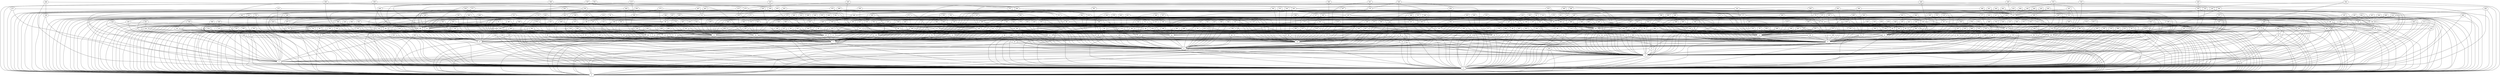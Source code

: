 /* Created by igraph 0.7.0 */
graph {
  0;
  1;
  2;
  3;
  4;
  5;
  6;
  7;
  8;
  9;
  10;
  11;
  12;
  13;
  14;
  15;
  16;
  17;
  18;
  19;
  20;
  21;
  22;
  23;
  24;
  25;
  26;
  27;
  28;
  29;
  30;
  31;
  32;
  33;
  34;
  35;
  36;
  37;
  38;
  39;
  40;
  41;
  42;
  43;
  44;
  45;
  46;
  47;
  48;
  49;
  50;
  51;
  52;
  53;
  54;
  55;
  56;
  57;
  58;
  59;
  60;
  61;
  62;
  63;
  64;
  65;
  66;
  67;
  68;
  69;
  70;
  71;
  72;
  73;
  74;
  75;
  76;
  77;
  78;
  79;
  80;
  81;
  82;
  83;
  84;
  85;
  86;
  87;
  88;
  89;
  90;
  91;
  92;
  93;
  94;
  95;
  96;
  97;
  98;
  99;
  100;
  101;
  102;
  103;
  104;
  105;
  106;
  107;
  108;
  109;
  110;
  111;
  112;
  113;
  114;
  115;
  116;
  117;
  118;
  119;
  120;
  121;
  122;
  123;
  124;
  125;
  126;
  127;
  128;
  129;
  130;
  131;
  132;
  133;
  134;
  135;
  136;
  137;
  138;
  139;
  140;
  141;
  142;
  143;
  144;
  145;
  146;
  147;
  148;
  149;
  150;
  151;
  152;
  153;
  154;
  155;
  156;
  157;
  158;
  159;
  160;
  161;
  162;
  163;
  164;
  165;
  166;
  167;
  168;
  169;
  170;
  171;
  172;
  173;
  174;
  175;
  176;
  177;
  178;
  179;
  180;
  181;
  182;
  183;
  184;
  185;
  186;
  187;
  188;
  189;
  190;
  191;
  192;
  193;
  194;
  195;
  196;
  197;
  198;
  199;
  200;
  201;
  202;
  203;
  204;
  205;
  206;
  207;
  208;
  209;
  210;
  211;
  212;
  213;
  214;
  215;
  216;
  217;
  218;
  219;
  220;
  221;
  222;
  223;
  224;
  225;
  226;
  227;
  228;
  229;
  230;
  231;
  232;
  233;
  234;
  235;
  236;
  237;
  238;
  239;
  240;
  241;
  242;
  243;
  244;
  245;
  246;
  247;
  248;
  249;
  250;
  251;
  252;
  253;
  254;
  255;
  256;
  257;
  258;
  259;
  260;
  261;
  262;
  263;
  264;
  265;
  266;
  267;
  268;
  269;
  270;
  271;
  272;
  273;
  274;
  275;
  276;
  277;
  278;
  279;
  280;
  281;
  282;
  283;
  284;
  285;
  286;
  287;
  288;
  289;
  290;
  291;
  292;
  293;
  294;
  295;
  296;
  297;
  298;
  299;
  300;
  301;
  302;
  303;
  304;
  305;
  306;
  307;
  308;
  309;
  310;
  311;
  312;
  313;
  314;
  315;
  316;
  317;
  318;
  319;
  320;
  321;
  322;
  323;
  324;
  325;
  326;
  327;
  328;
  329;
  330;
  331;
  332;
  333;
  334;
  335;
  336;
  337;
  338;
  339;
  340;
  341;
  342;
  343;
  344;
  345;
  346;
  347;
  348;
  349;
  350;
  351;
  352;
  353;
  354;
  355;
  356;
  357;
  358;
  359;
  360;
  361;
  362;
  363;
  364;
  365;
  366;
  367;
  368;
  369;
  370;
  371;
  372;
  373;
  374;
  375;
  376;
  377;
  378;
  379;
  380;
  381;
  382;
  383;
  384;
  385;
  386;
  387;
  388;
  389;
  390;
  391;
  392;
  393;
  394;
  395;
  396;
  397;
  398;
  399;
  400;
  401;
  402;
  403;
  404;
  405;
  406;
  407;
  408;
  409;
  410;
  411;
  412;
  413;
  414;
  415;
  416;
  417;
  418;
  419;
  420;
  421;
  422;
  423;
  424;
  425;
  426;
  427;
  428;
  429;
  430;
  431;
  432;
  433;
  434;
  435;
  436;
  437;
  438;
  439;
  440;
  441;
  442;
  443;
  444;
  445;
  446;
  447;
  448;
  449;
  450;
  451;
  452;
  453;
  454;
  455;
  456;
  457;
  458;
  459;
  460;
  461;
  462;
  463;
  464;
  465;
  466;
  467;
  468;
  469;
  470;
  471;
  472;
  473;
  474;
  475;
  476;
  477;
  478;
  479;
  480;
  481;
  482;
  483;
  484;
  485;
  486;
  487;
  488;
  489;
  490;
  491;
  492;
  493;
  494;
  495;
  496;
  497;
  498;
  499;

  1 -- 0;
  2 -- 0;
  3 -- 0;
  4 -- 0;
  5 -- 0;
  7 -- 0;
  9 -- 0;
  10 -- 0;
  12 -- 0;
  14 -- 0;
  15 -- 0;
  17 -- 0;
  19 -- 0;
  20 -- 0;
  21 -- 0;
  22 -- 0;
  24 -- 0;
  25 -- 0;
  26 -- 0;
  29 -- 0;
  30 -- 0;
  31 -- 0;
  34 -- 0;
  36 -- 0;
  37 -- 0;
  38 -- 0;
  41 -- 0;
  42 -- 0;
  43 -- 0;
  46 -- 0;
  48 -- 0;
  50 -- 0;
  52 -- 0;
  54 -- 0;
  55 -- 0;
  56 -- 0;
  60 -- 0;
  62 -- 0;
  64 -- 0;
  65 -- 0;
  69 -- 0;
  70 -- 0;
  75 -- 0;
  77 -- 0;
  78 -- 0;
  81 -- 0;
  83 -- 0;
  85 -- 0;
  89 -- 0;
  93 -- 0;
  95 -- 0;
  97 -- 0;
  98 -- 0;
  110 -- 0;
  111 -- 0;
  117 -- 0;
  118 -- 0;
  122 -- 0;
  124 -- 0;
  125 -- 0;
  126 -- 0;
  132 -- 0;
  133 -- 0;
  134 -- 0;
  139 -- 0;
  143 -- 0;
  149 -- 0;
  160 -- 0;
  161 -- 0;
  164 -- 0;
  166 -- 0;
  168 -- 0;
  172 -- 0;
  173 -- 0;
  174 -- 0;
  176 -- 0;
  178 -- 0;
  180 -- 0;
  184 -- 0;
  185 -- 0;
  191 -- 0;
  194 -- 0;
  195 -- 0;
  199 -- 0;
  203 -- 0;
  208 -- 0;
  210 -- 0;
  211 -- 0;
  214 -- 0;
  224 -- 0;
  226 -- 0;
  229 -- 0;
  232 -- 0;
  234 -- 0;
  235 -- 0;
  241 -- 0;
  245 -- 0;
  251 -- 0;
  258 -- 0;
  259 -- 0;
  264 -- 0;
  267 -- 0;
  268 -- 0;
  275 -- 0;
  281 -- 0;
  282 -- 0;
  283 -- 0;
  284 -- 0;
  286 -- 0;
  287 -- 0;
  294 -- 0;
  297 -- 0;
  304 -- 0;
  306 -- 0;
  307 -- 0;
  309 -- 0;
  313 -- 0;
  315 -- 0;
  319 -- 0;
  323 -- 0;
  334 -- 0;
  344 -- 0;
  346 -- 0;
  351 -- 0;
  356 -- 0;
  361 -- 0;
  364 -- 0;
  369 -- 0;
  375 -- 0;
  376 -- 0;
  381 -- 0;
  384 -- 0;
  388 -- 0;
  395 -- 0;
  399 -- 0;
  402 -- 0;
  403 -- 0;
  411 -- 0;
  412 -- 0;
  420 -- 0;
  421 -- 0;
  423 -- 0;
  428 -- 0;
  429 -- 0;
  438 -- 0;
  439 -- 0;
  445 -- 0;
  448 -- 0;
  449 -- 0;
  452 -- 0;
  469 -- 0;
  472 -- 0;
  477 -- 0;
  481 -- 0;
  485 -- 0;
  496 -- 0;
  499 -- 0;
  2 -- 1;
  3 -- 1;
  4 -- 1;
  5 -- 1;
  6 -- 1;
  7 -- 1;
  8 -- 1;
  10 -- 1;
  12 -- 1;
  13 -- 1;
  16 -- 1;
  17 -- 1;
  19 -- 1;
  21 -- 1;
  22 -- 1;
  24 -- 1;
  27 -- 1;
  28 -- 1;
  30 -- 1;
  32 -- 1;
  37 -- 1;
  39 -- 1;
  40 -- 1;
  44 -- 1;
  48 -- 1;
  49 -- 1;
  51 -- 1;
  58 -- 1;
  59 -- 1;
  61 -- 1;
  62 -- 1;
  65 -- 1;
  66 -- 1;
  70 -- 1;
  71 -- 1;
  73 -- 1;
  75 -- 1;
  77 -- 1;
  78 -- 1;
  79 -- 1;
  80 -- 1;
  85 -- 1;
  86 -- 1;
  87 -- 1;
  89 -- 1;
  90 -- 1;
  91 -- 1;
  98 -- 1;
  100 -- 1;
  101 -- 1;
  105 -- 1;
  107 -- 1;
  109 -- 1;
  114 -- 1;
  115 -- 1;
  119 -- 1;
  123 -- 1;
  126 -- 1;
  130 -- 1;
  136 -- 1;
  142 -- 1;
  150 -- 1;
  152 -- 1;
  153 -- 1;
  161 -- 1;
  165 -- 1;
  174 -- 1;
  176 -- 1;
  179 -- 1;
  181 -- 1;
  182 -- 1;
  184 -- 1;
  187 -- 1;
  189 -- 1;
  190 -- 1;
  191 -- 1;
  195 -- 1;
  198 -- 1;
  199 -- 1;
  200 -- 1;
  201 -- 1;
  202 -- 1;
  212 -- 1;
  213 -- 1;
  218 -- 1;
  220 -- 1;
  221 -- 1;
  224 -- 1;
  231 -- 1;
  232 -- 1;
  239 -- 1;
  241 -- 1;
  242 -- 1;
  248 -- 1;
  252 -- 1;
  254 -- 1;
  257 -- 1;
  260 -- 1;
  262 -- 1;
  264 -- 1;
  265 -- 1;
  266 -- 1;
  273 -- 1;
  276 -- 1;
  277 -- 1;
  285 -- 1;
  287 -- 1;
  289 -- 1;
  290 -- 1;
  296 -- 1;
  299 -- 1;
  301 -- 1;
  305 -- 1;
  313 -- 1;
  314 -- 1;
  315 -- 1;
  319 -- 1;
  325 -- 1;
  326 -- 1;
  329 -- 1;
  330 -- 1;
  331 -- 1;
  334 -- 1;
  340 -- 1;
  342 -- 1;
  350 -- 1;
  351 -- 1;
  355 -- 1;
  358 -- 1;
  363 -- 1;
  365 -- 1;
  366 -- 1;
  367 -- 1;
  370 -- 1;
  379 -- 1;
  380 -- 1;
  383 -- 1;
  392 -- 1;
  415 -- 1;
  418 -- 1;
  422 -- 1;
  423 -- 1;
  426 -- 1;
  431 -- 1;
  436 -- 1;
  440 -- 1;
  443 -- 1;
  449 -- 1;
  450 -- 1;
  451 -- 1;
  452 -- 1;
  461 -- 1;
  467 -- 1;
  484 -- 1;
  485 -- 1;
  487 -- 1;
  488 -- 1;
  490 -- 1;
  497 -- 1;
  499 -- 1;
  3 -- 2;
  47 -- 2;
  73 -- 2;
  76 -- 2;
  158 -- 2;
  185 -- 2;
  206 -- 2;
  218 -- 2;
  226 -- 2;
  254 -- 2;
  280 -- 2;
  290 -- 2;
  318 -- 2;
  324 -- 2;
  341 -- 2;
  343 -- 2;
  421 -- 2;
  431 -- 2;
  443 -- 2;
  457 -- 2;
  468 -- 2;
  477 -- 2;
  4 -- 3;
  5 -- 3;
  6 -- 3;
  11 -- 3;
  13 -- 3;
  17 -- 3;
  19 -- 3;
  20 -- 3;
  23 -- 3;
  25 -- 3;
  31 -- 3;
  32 -- 3;
  38 -- 3;
  40 -- 3;
  47 -- 3;
  51 -- 3;
  68 -- 3;
  93 -- 3;
  95 -- 3;
  105 -- 3;
  110 -- 3;
  112 -- 3;
  115 -- 3;
  120 -- 3;
  128 -- 3;
  133 -- 3;
  137 -- 3;
  150 -- 3;
  175 -- 3;
  182 -- 3;
  189 -- 3;
  190 -- 3;
  196 -- 3;
  206 -- 3;
  213 -- 3;
  215 -- 3;
  223 -- 3;
  235 -- 3;
  238 -- 3;
  241 -- 3;
  252 -- 3;
  253 -- 3;
  255 -- 3;
  270 -- 3;
  279 -- 3;
  300 -- 3;
  305 -- 3;
  308 -- 3;
  310 -- 3;
  316 -- 3;
  325 -- 3;
  326 -- 3;
  331 -- 3;
  347 -- 3;
  358 -- 3;
  360 -- 3;
  364 -- 3;
  376 -- 3;
  383 -- 3;
  405 -- 3;
  425 -- 3;
  434 -- 3;
  435 -- 3;
  436 -- 3;
  441 -- 3;
  442 -- 3;
  453 -- 3;
  456 -- 3;
  457 -- 3;
  459 -- 3;
  475 -- 3;
  483 -- 3;
  492 -- 3;
  6 -- 4;
  7 -- 4;
  10 -- 4;
  15 -- 4;
  20 -- 4;
  26 -- 4;
  27 -- 4;
  28 -- 4;
  36 -- 4;
  42 -- 4;
  44 -- 4;
  49 -- 4;
  50 -- 4;
  51 -- 4;
  52 -- 4;
  53 -- 4;
  56 -- 4;
  64 -- 4;
  76 -- 4;
  83 -- 4;
  86 -- 4;
  87 -- 4;
  88 -- 4;
  90 -- 4;
  91 -- 4;
  99 -- 4;
  116 -- 4;
  128 -- 4;
  135 -- 4;
  138 -- 4;
  139 -- 4;
  141 -- 4;
  151 -- 4;
  154 -- 4;
  164 -- 4;
  166 -- 4;
  193 -- 4;
  207 -- 4;
  214 -- 4;
  225 -- 4;
  233 -- 4;
  240 -- 4;
  247 -- 4;
  259 -- 4;
  266 -- 4;
  272 -- 4;
  275 -- 4;
  278 -- 4;
  291 -- 4;
  300 -- 4;
  342 -- 4;
  368 -- 4;
  385 -- 4;
  391 -- 4;
  392 -- 4;
  402 -- 4;
  403 -- 4;
  404 -- 4;
  417 -- 4;
  422 -- 4;
  424 -- 4;
  426 -- 4;
  433 -- 4;
  460 -- 4;
  470 -- 4;
  472 -- 4;
  473 -- 4;
  475 -- 4;
  74 -- 5;
  386 -- 5;
  461 -- 5;
  8 -- 6;
  9 -- 6;
  11 -- 6;
  14 -- 6;
  16 -- 6;
  18 -- 6;
  28 -- 6;
  29 -- 6;
  41 -- 6;
  42 -- 6;
  44 -- 6;
  47 -- 6;
  53 -- 6;
  56 -- 6;
  64 -- 6;
  73 -- 6;
  77 -- 6;
  81 -- 6;
  82 -- 6;
  87 -- 6;
  93 -- 6;
  113 -- 6;
  114 -- 6;
  120 -- 6;
  123 -- 6;
  124 -- 6;
  128 -- 6;
  134 -- 6;
  135 -- 6;
  136 -- 6;
  138 -- 6;
  147 -- 6;
  149 -- 6;
  151 -- 6;
  157 -- 6;
  165 -- 6;
  172 -- 6;
  174 -- 6;
  181 -- 6;
  194 -- 6;
  197 -- 6;
  198 -- 6;
  204 -- 6;
  210 -- 6;
  211 -- 6;
  214 -- 6;
  217 -- 6;
  244 -- 6;
  278 -- 6;
  290 -- 6;
  293 -- 6;
  294 -- 6;
  309 -- 6;
  317 -- 6;
  318 -- 6;
  321 -- 6;
  339 -- 6;
  340 -- 6;
  351 -- 6;
  372 -- 6;
  377 -- 6;
  378 -- 6;
  383 -- 6;
  387 -- 6;
  389 -- 6;
  400 -- 6;
  404 -- 6;
  408 -- 6;
  409 -- 6;
  427 -- 6;
  435 -- 6;
  437 -- 6;
  439 -- 6;
  460 -- 6;
  467 -- 6;
  468 -- 6;
  479 -- 6;
  495 -- 6;
  8 -- 7;
  9 -- 7;
  11 -- 7;
  13 -- 7;
  15 -- 7;
  23 -- 7;
  24 -- 7;
  25 -- 7;
  29 -- 7;
  31 -- 7;
  33 -- 7;
  36 -- 7;
  39 -- 7;
  40 -- 7;
  45 -- 7;
  49 -- 7;
  52 -- 7;
  55 -- 7;
  57 -- 7;
  58 -- 7;
  59 -- 7;
  61 -- 7;
  63 -- 7;
  66 -- 7;
  74 -- 7;
  76 -- 7;
  79 -- 7;
  80 -- 7;
  82 -- 7;
  91 -- 7;
  92 -- 7;
  94 -- 7;
  101 -- 7;
  102 -- 7;
  107 -- 7;
  115 -- 7;
  131 -- 7;
  133 -- 7;
  136 -- 7;
  144 -- 7;
  146 -- 7;
  148 -- 7;
  149 -- 7;
  153 -- 7;
  155 -- 7;
  170 -- 7;
  178 -- 7;
  192 -- 7;
  200 -- 7;
  205 -- 7;
  206 -- 7;
  212 -- 7;
  219 -- 7;
  222 -- 7;
  226 -- 7;
  227 -- 7;
  228 -- 7;
  240 -- 7;
  262 -- 7;
  269 -- 7;
  274 -- 7;
  295 -- 7;
  301 -- 7;
  320 -- 7;
  321 -- 7;
  330 -- 7;
  333 -- 7;
  336 -- 7;
  337 -- 7;
  357 -- 7;
  359 -- 7;
  360 -- 7;
  361 -- 7;
  370 -- 7;
  371 -- 7;
  376 -- 7;
  381 -- 7;
  386 -- 7;
  387 -- 7;
  389 -- 7;
  394 -- 7;
  430 -- 7;
  431 -- 7;
  448 -- 7;
  454 -- 7;
  462 -- 7;
  483 -- 7;
  484 -- 7;
  18 -- 8;
  34 -- 8;
  35 -- 8;
  50 -- 8;
  75 -- 8;
  83 -- 8;
  95 -- 8;
  110 -- 8;
  120 -- 8;
  148 -- 8;
  162 -- 8;
  170 -- 8;
  239 -- 8;
  255 -- 8;
  282 -- 8;
  324 -- 8;
  333 -- 8;
  349 -- 8;
  360 -- 8;
  476 -- 8;
  479 -- 8;
  497 -- 8;
  498 -- 8;
  60 -- 9;
  78 -- 9;
  209 -- 9;
  380 -- 9;
  12 -- 10;
  14 -- 10;
  26 -- 10;
  27 -- 10;
  30 -- 10;
  33 -- 10;
  35 -- 10;
  37 -- 10;
  38 -- 10;
  81 -- 10;
  82 -- 10;
  112 -- 10;
  122 -- 10;
  137 -- 10;
  140 -- 10;
  159 -- 10;
  163 -- 10;
  173 -- 10;
  204 -- 10;
  207 -- 10;
  216 -- 10;
  219 -- 10;
  244 -- 10;
  261 -- 10;
  267 -- 10;
  298 -- 10;
  309 -- 10;
  310 -- 10;
  312 -- 10;
  338 -- 10;
  346 -- 10;
  354 -- 10;
  357 -- 10;
  401 -- 10;
  413 -- 10;
  432 -- 10;
  444 -- 10;
  451 -- 10;
  466 -- 10;
  474 -- 10;
  480 -- 10;
  486 -- 10;
  45 -- 11;
  96 -- 11;
  119 -- 11;
  135 -- 11;
  144 -- 11;
  219 -- 11;
  233 -- 11;
  418 -- 11;
  106 -- 12;
  137 -- 12;
  237 -- 12;
  337 -- 12;
  374 -- 12;
  394 -- 12;
  66 -- 13;
  103 -- 13;
  112 -- 13;
  186 -- 13;
  283 -- 13;
  16 -- 14;
  22 -- 14;
  35 -- 14;
  39 -- 14;
  57 -- 14;
  62 -- 14;
  85 -- 14;
  114 -- 14;
  146 -- 14;
  153 -- 14;
  171 -- 14;
  189 -- 14;
  207 -- 14;
  227 -- 14;
  245 -- 14;
  251 -- 14;
  277 -- 14;
  280 -- 14;
  284 -- 14;
  302 -- 14;
  333 -- 14;
  335 -- 14;
  350 -- 14;
  353 -- 14;
  363 -- 14;
  397 -- 14;
  417 -- 14;
  463 -- 14;
  488 -- 14;
  493 -- 14;
  18 -- 15;
  21 -- 15;
  96 -- 15;
  102 -- 15;
  104 -- 15;
  127 -- 15;
  141 -- 15;
  169 -- 15;
  180 -- 15;
  205 -- 15;
  217 -- 15;
  232 -- 15;
  235 -- 15;
  236 -- 15;
  250 -- 15;
  258 -- 15;
  282 -- 15;
  297 -- 15;
  312 -- 15;
  367 -- 15;
  373 -- 15;
  435 -- 15;
  450 -- 15;
  471 -- 15;
  498 -- 15;
  89 -- 16;
  152 -- 16;
  177 -- 16;
  230 -- 16;
  274 -- 16;
  346 -- 16;
  349 -- 16;
  372 -- 16;
  378 -- 16;
  385 -- 16;
  23 -- 17;
  33 -- 17;
  45 -- 17;
  57 -- 17;
  60 -- 17;
  113 -- 17;
  132 -- 17;
  138 -- 17;
  142 -- 17;
  143 -- 17;
  152 -- 17;
  155 -- 17;
  173 -- 17;
  183 -- 17;
  228 -- 17;
  229 -- 17;
  234 -- 17;
  268 -- 17;
  272 -- 17;
  302 -- 17;
  304 -- 17;
  305 -- 17;
  316 -- 17;
  336 -- 17;
  338 -- 17;
  366 -- 17;
  406 -- 17;
  422 -- 17;
  423 -- 17;
  454 -- 17;
  474 -- 17;
  490 -- 17;
  54 -- 18;
  67 -- 18;
  72 -- 18;
  118 -- 18;
  157 -- 18;
  186 -- 18;
  200 -- 18;
  220 -- 18;
  377 -- 18;
  421 -- 18;
  447 -- 18;
  489 -- 18;
  74 -- 19;
  283 -- 19;
  295 -- 19;
  308 -- 19;
  476 -- 19;
  142 -- 20;
  168 -- 20;
  193 -- 20;
  34 -- 21;
  72 -- 21;
  96 -- 21;
  185 -- 21;
  202 -- 21;
  271 -- 21;
  287 -- 21;
  348 -- 21;
  369 -- 21;
  371 -- 21;
  378 -- 21;
  396 -- 21;
  419 -- 21;
  437 -- 21;
  445 -- 21;
  451 -- 21;
  489 -- 21;
  54 -- 22;
  71 -- 22;
  130 -- 22;
  159 -- 22;
  265 -- 22;
  446 -- 22;
  92 -- 23;
  121 -- 23;
  132 -- 23;
  141 -- 23;
  276 -- 23;
  285 -- 23;
  320 -- 23;
  400 -- 23;
  63 -- 24;
  65 -- 24;
  97 -- 24;
  117 -- 24;
  150 -- 24;
  158 -- 24;
  178 -- 24;
  192 -- 24;
  246 -- 24;
  260 -- 24;
  271 -- 24;
  289 -- 24;
  291 -- 24;
  344 -- 24;
  345 -- 24;
  452 -- 24;
  458 -- 24;
  493 -- 24;
  497 -- 24;
  53 -- 25;
  63 -- 25;
  98 -- 25;
  140 -- 25;
  157 -- 25;
  167 -- 25;
  168 -- 25;
  172 -- 25;
  237 -- 25;
  347 -- 25;
  399 -- 25;
  429 -- 25;
  450 -- 25;
  46 -- 26;
  69 -- 26;
  145 -- 26;
  156 -- 26;
  362 -- 26;
  72 -- 27;
  80 -- 27;
  106 -- 27;
  113 -- 27;
  134 -- 27;
  160 -- 27;
  221 -- 27;
  224 -- 27;
  427 -- 27;
  471 -- 27;
  107 -- 28;
  314 -- 28;
  381 -- 28;
  32 -- 29;
  67 -- 29;
  99 -- 29;
  108 -- 29;
  143 -- 29;
  191 -- 29;
  197 -- 29;
  230 -- 29;
  271 -- 29;
  316 -- 29;
  322 -- 29;
  326 -- 29;
  332 -- 29;
  71 -- 31;
  86 -- 31;
  100 -- 31;
  104 -- 31;
  197 -- 31;
  353 -- 31;
  447 -- 31;
  481 -- 31;
  58 -- 32;
  61 -- 32;
  88 -- 32;
  102 -- 32;
  118 -- 32;
  166 -- 32;
  209 -- 32;
  231 -- 32;
  243 -- 32;
  246 -- 32;
  256 -- 32;
  259 -- 32;
  327 -- 32;
  358 -- 32;
  441 -- 32;
  496 -- 32;
  84 -- 33;
  104 -- 33;
  121 -- 33;
  162 -- 33;
  349 -- 33;
  350 -- 33;
  458 -- 33;
  119 -- 34;
  195 -- 34;
  379 -- 34;
  48 -- 36;
  70 -- 36;
  88 -- 36;
  94 -- 36;
  126 -- 36;
  154 -- 36;
  169 -- 36;
  198 -- 36;
  234 -- 36;
  335 -- 36;
  339 -- 36;
  373 -- 36;
  411 -- 36;
  413 -- 36;
  491 -- 36;
  492 -- 36;
  155 -- 37;
  160 -- 37;
  161 -- 37;
  163 -- 37;
  323 -- 37;
  343 -- 37;
  416 -- 37;
  43 -- 38;
  111 -- 38;
  140 -- 38;
  154 -- 38;
  162 -- 38;
  210 -- 38;
  242 -- 38;
  306 -- 38;
  397 -- 38;
  399 -- 38;
  400 -- 38;
  408 -- 38;
  411 -- 38;
  442 -- 38;
  461 -- 38;
  41 -- 39;
  100 -- 39;
  103 -- 39;
  394 -- 39;
  236 -- 40;
  488 -- 40;
  79 -- 41;
  84 -- 41;
  97 -- 41;
  177 -- 41;
  386 -- 41;
  406 -- 41;
  43 -- 42;
  46 -- 42;
  90 -- 42;
  94 -- 42;
  158 -- 42;
  169 -- 42;
  175 -- 42;
  233 -- 42;
  256 -- 42;
  273 -- 42;
  414 -- 42;
  455 -- 42;
  458 -- 42;
  491 -- 42;
  417 -- 43;
  273 -- 44;
  424 -- 44;
  426 -- 45;
  239 -- 46;
  330 -- 46;
  427 -- 47;
  99 -- 48;
  269 -- 50;
  55 -- 51;
  59 -- 51;
  145 -- 51;
  267 -- 51;
  319 -- 51;
  345 -- 51;
  362 -- 51;
  487 -- 51;
  109 -- 52;
  116 -- 52;
  148 -- 52;
  167 -- 52;
  183 -- 52;
  203 -- 52;
  307 -- 52;
  353 -- 52;
  464 -- 52;
  466 -- 52;
  495 -- 52;
  68 -- 55;
  292 -- 55;
  311 -- 55;
  253 -- 56;
  69 -- 57;
  464 -- 57;
  109 -- 58;
  165 -- 58;
  188 -- 58;
  196 -- 58;
  199 -- 58;
  213 -- 58;
  221 -- 58;
  223 -- 58;
  255 -- 58;
  311 -- 58;
  410 -- 58;
  433 -- 58;
  481 -- 58;
  487 -- 58;
  131 -- 59;
  301 -- 59;
  362 -- 59;
  68 -- 60;
  248 -- 60;
  388 -- 60;
  413 -- 60;
  424 -- 60;
  322 -- 62;
  179 -- 64;
  216 -- 64;
  444 -- 64;
  67 -- 65;
  108 -- 65;
  121 -- 65;
  123 -- 65;
  179 -- 65;
  192 -- 65;
  223 -- 65;
  229 -- 65;
  257 -- 65;
  298 -- 65;
  300 -- 65;
  311 -- 65;
  314 -- 65;
  342 -- 65;
  379 -- 65;
  382 -- 65;
  425 -- 65;
  443 -- 65;
  446 -- 65;
  464 -- 65;
  139 -- 66;
  183 -- 66;
  277 -- 66;
  448 -- 68;
  103 -- 69;
  278 -- 69;
  129 -- 70;
  257 -- 70;
  302 -- 70;
  408 -- 70;
  414 -- 70;
  84 -- 71;
  92 -- 71;
  145 -- 71;
  108 -- 73;
  144 -- 73;
  201 -- 73;
  304 -- 73;
  372 -- 73;
  390 -- 73;
  410 -- 73;
  465 -- 73;
  491 -- 73;
  125 -- 74;
  250 -- 74;
  269 -- 74;
  265 -- 75;
  437 -- 75;
  111 -- 76;
  117 -- 76;
  130 -- 76;
  181 -- 76;
  209 -- 76;
  212 -- 76;
  258 -- 76;
  395 -- 76;
  405 -- 76;
  407 -- 76;
  420 -- 77;
  116 -- 78;
  293 -- 79;
  122 -- 80;
  243 -- 80;
  263 -- 80;
  320 -- 80;
  407 -- 81;
  127 -- 82;
  263 -- 82;
  380 -- 82;
  106 -- 83;
  190 -- 83;
  250 -- 83;
  280 -- 83;
  401 -- 83;
  412 -- 83;
  127 -- 85;
  230 -- 85;
  356 -- 85;
  404 -- 85;
  180 -- 86;
  324 -- 86;
  335 -- 86;
  182 -- 87;
  204 -- 87;
  151 -- 88;
  396 -- 88;
  453 -- 88;
  147 -- 89;
  288 -- 89;
  187 -- 90;
  462 -- 90;
  341 -- 91;
  251 -- 93;
  343 -- 93;
  125 -- 94;
  196 -- 94;
  318 -- 94;
  415 -- 94;
  176 -- 96;
  216 -- 96;
  322 -- 96;
  396 -- 96;
  457 -- 96;
  238 -- 98;
  303 -- 98;
  347 -- 98;
  312 -- 99;
  332 -- 99;
  493 -- 99;
  101 -- 100;
  249 -- 100;
  260 -- 100;
  261 -- 100;
  337 -- 100;
  105 -- 104;
  146 -- 104;
  270 -- 104;
  328 -- 104;
  375 -- 104;
  416 -- 104;
  147 -- 106;
  328 -- 106;
  357 -- 106;
  466 -- 106;
  313 -- 107;
  317 -- 108;
  275 -- 109;
  363 -- 109;
  415 -- 109;
  129 -- 111;
  186 -- 111;
  208 -- 111;
  253 -- 111;
  292 -- 111;
  297 -- 111;
  355 -- 111;
  129 -- 112;
  310 -- 112;
  249 -- 113;
  329 -- 113;
  384 -- 113;
  432 -- 113;
  164 -- 114;
  240 -- 114;
  432 -- 114;
  124 -- 115;
  163 -- 115;
  167 -- 115;
  202 -- 115;
  218 -- 115;
  225 -- 115;
  237 -- 115;
  289 -- 115;
  359 -- 115;
  374 -- 115;
  440 -- 115;
  159 -- 116;
  332 -- 116;
  471 -- 116;
  205 -- 118;
  243 -- 118;
  293 -- 118;
  439 -- 118;
  494 -- 118;
  414 -- 121;
  236 -- 124;
  131 -- 127;
  156 -- 129;
  171 -- 130;
  222 -- 130;
  228 -- 130;
  256 -- 130;
  262 -- 130;
  279 -- 130;
  323 -- 130;
  327 -- 130;
  344 -- 130;
  361 -- 130;
  367 -- 130;
  418 -- 130;
  469 -- 130;
  499 -- 130;
  156 -- 132;
  171 -- 132;
  184 -- 132;
  354 -- 132;
  203 -- 133;
  242 -- 133;
  465 -- 133;
  175 -- 137;
  288 -- 137;
  331 -- 139;
  392 -- 139;
  442 -- 140;
  374 -- 141;
  388 -- 143;
  482 -- 143;
  272 -- 144;
  274 -- 144;
  285 -- 144;
  348 -- 144;
  430 -- 144;
  447 -- 144;
  469 -- 144;
  475 -- 144;
  494 -- 144;
  170 -- 145;
  474 -- 145;
  298 -- 146;
  188 -- 147;
  220 -- 147;
  222 -- 147;
  244 -- 147;
  248 -- 147;
  263 -- 147;
  266 -- 147;
  306 -- 147;
  368 -- 147;
  390 -- 147;
  391 -- 147;
  393 -- 147;
  409 -- 147;
  446 -- 147;
  484 -- 147;
  492 -- 147;
  231 -- 148;
  291 -- 148;
  384 -- 148;
  334 -- 149;
  470 -- 149;
  225 -- 150;
  429 -- 151;
  472 -- 151;
  365 -- 152;
  252 -- 153;
  496 -- 153;
  208 -- 154;
  215 -- 154;
  254 -- 154;
  385 -- 154;
  281 -- 155;
  211 -- 158;
  390 -- 158;
  187 -- 162;
  193 -- 162;
  401 -- 162;
  389 -- 168;
  436 -- 168;
  352 -- 169;
  449 -- 169;
  473 -- 169;
  479 -- 169;
  261 -- 170;
  345 -- 170;
  238 -- 171;
  247 -- 171;
  276 -- 171;
  177 -- 172;
  188 -- 172;
  264 -- 172;
  405 -- 172;
  215 -- 173;
  245 -- 173;
  246 -- 175;
  194 -- 178;
  299 -- 178;
  356 -- 179;
  365 -- 181;
  227 -- 182;
  268 -- 185;
  201 -- 186;
  270 -- 186;
  279 -- 186;
  303 -- 186;
  341 -- 186;
  453 -- 186;
  303 -- 187;
  340 -- 188;
  217 -- 190;
  249 -- 192;
  434 -- 194;
  455 -- 197;
  352 -- 198;
  377 -- 198;
  296 -- 199;
  247 -- 208;
  445 -- 208;
  410 -- 209;
  486 -- 209;
  355 -- 211;
  416 -- 211;
  480 -- 212;
  294 -- 216;
  370 -- 216;
  329 -- 218;
  366 -- 218;
  476 -- 218;
  281 -- 224;
  339 -- 224;
  420 -- 224;
  470 -- 224;
  402 -- 231;
  468 -- 231;
  327 -- 232;
  328 -- 236;
  359 -- 236;
  364 -- 238;
  480 -- 238;
  375 -- 240;
  286 -- 242;
  321 -- 242;
  336 -- 242;
  382 -- 242;
  478 -- 242;
  482 -- 242;
  288 -- 243;
  433 -- 243;
  495 -- 243;
  382 -- 244;
  428 -- 244;
  371 -- 246;
  398 -- 248;
  397 -- 251;
  284 -- 252;
  456 -- 252;
  325 -- 256;
  286 -- 257;
  462 -- 257;
  292 -- 258;
  460 -- 258;
  409 -- 263;
  419 -- 263;
  317 -- 267;
  308 -- 268;
  455 -- 268;
  338 -- 271;
  434 -- 273;
  299 -- 274;
  295 -- 275;
  490 -- 275;
  296 -- 276;
  407 -- 287;
  368 -- 290;
  412 -- 290;
  307 -- 294;
  369 -- 294;
  440 -- 298;
  352 -- 306;
  428 -- 308;
  315 -- 312;
  459 -- 312;
  467 -- 312;
  483 -- 312;
  391 -- 318;
  406 -- 318;
  430 -- 318;
  398 -- 321;
  393 -- 322;
  403 -- 322;
  489 -- 325;
  348 -- 330;
  478 -- 330;
  354 -- 331;
  387 -- 331;
  463 -- 331;
  482 -- 334;
  478 -- 347;
  395 -- 348;
  456 -- 348;
  463 -- 348;
  373 -- 359;
  393 -- 359;
  419 -- 359;
  454 -- 361;
  498 -- 361;
  438 -- 365;
  486 -- 380;
  398 -- 395;
  425 -- 395;
  477 -- 406;
  444 -- 410;
  465 -- 412;
  459 -- 413;
  485 -- 418;
  473 -- 426;
  438 -- 427;
  494 -- 427;
  441 -- 439;
}
